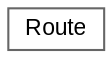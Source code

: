 digraph "Иерархия классов. Графический вид."
{
 // INTERACTIVE_SVG=YES
 // LATEX_PDF_SIZE
  bgcolor="transparent";
  edge [fontname=Arial,fontsize=11,labelfontname=Arial,labelfontsize=11];
  node [fontname=Arial,fontsize=11,shape=box,height=0.2,width=0.4];
  rankdir="LR";
  Node0 [id="Node000000",label="Route",height=0.2,width=0.4,color="grey40", fillcolor="white", style="filled",URL="$d9/d44/class_elevation_chart_1_1_route.html",tooltip="Набор последовательных точек на карте."];
}
